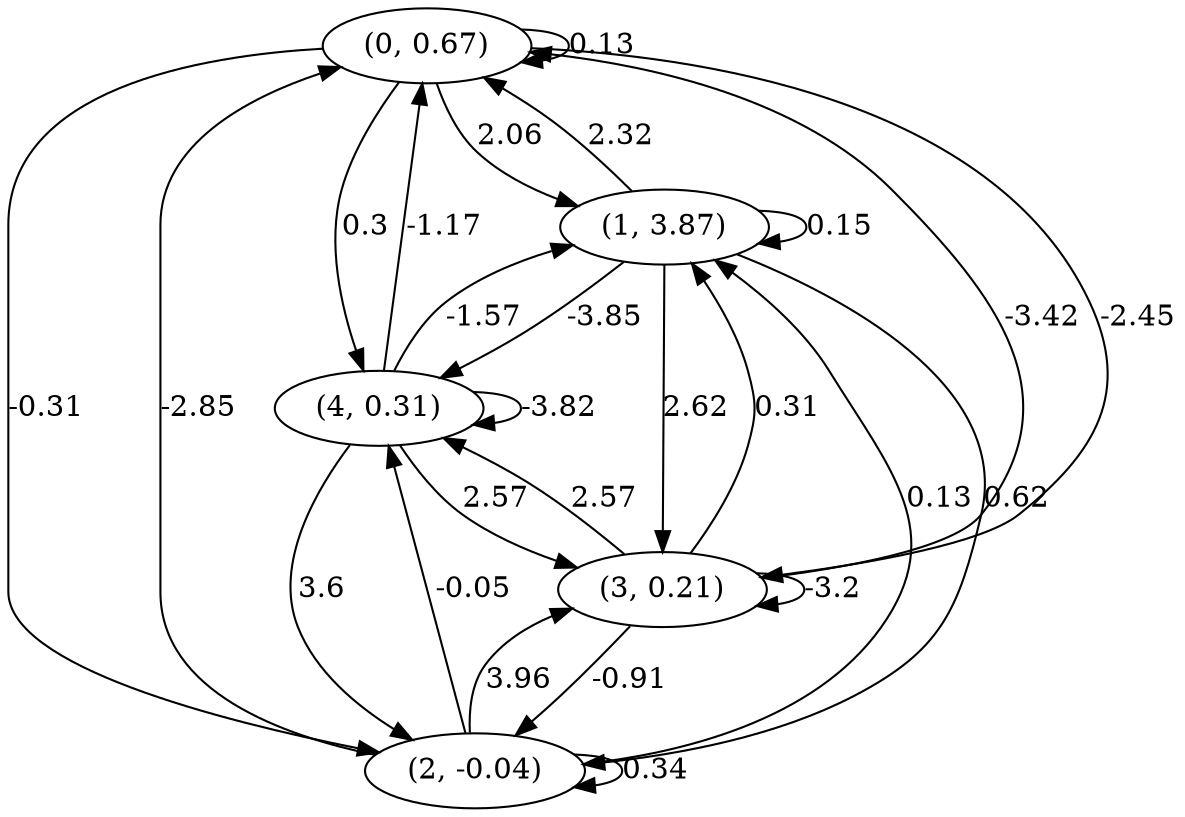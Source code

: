 digraph {
    0 [ label = "(0, 0.67)" ]
    1 [ label = "(1, 3.87)" ]
    2 [ label = "(2, -0.04)" ]
    3 [ label = "(3, 0.21)" ]
    4 [ label = "(4, 0.31)" ]
    0 -> 0 [ label = "0.13" ]
    1 -> 1 [ label = "0.15" ]
    2 -> 2 [ label = "0.34" ]
    3 -> 3 [ label = "-3.2" ]
    4 -> 4 [ label = "-3.82" ]
    1 -> 0 [ label = "2.32" ]
    2 -> 0 [ label = "-2.85" ]
    3 -> 0 [ label = "-3.42" ]
    4 -> 0 [ label = "-1.17" ]
    0 -> 1 [ label = "2.06" ]
    2 -> 1 [ label = "0.13" ]
    3 -> 1 [ label = "0.31" ]
    4 -> 1 [ label = "-1.57" ]
    0 -> 2 [ label = "-0.31" ]
    1 -> 2 [ label = "0.62" ]
    3 -> 2 [ label = "-0.91" ]
    4 -> 2 [ label = "3.6" ]
    0 -> 3 [ label = "-2.45" ]
    1 -> 3 [ label = "2.62" ]
    2 -> 3 [ label = "3.96" ]
    4 -> 3 [ label = "2.57" ]
    0 -> 4 [ label = "0.3" ]
    1 -> 4 [ label = "-3.85" ]
    2 -> 4 [ label = "-0.05" ]
    3 -> 4 [ label = "2.57" ]
}

